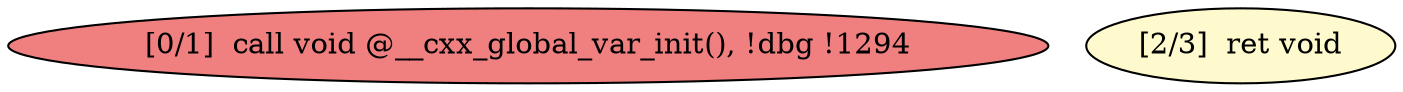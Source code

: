 
digraph G {


node635 [fillcolor=lightcoral,label="[0/1]  call void @__cxx_global_var_init(), !dbg !1294",shape=ellipse,style=filled ]
node634 [fillcolor=lemonchiffon,label="[2/3]  ret void",shape=ellipse,style=filled ]



}
